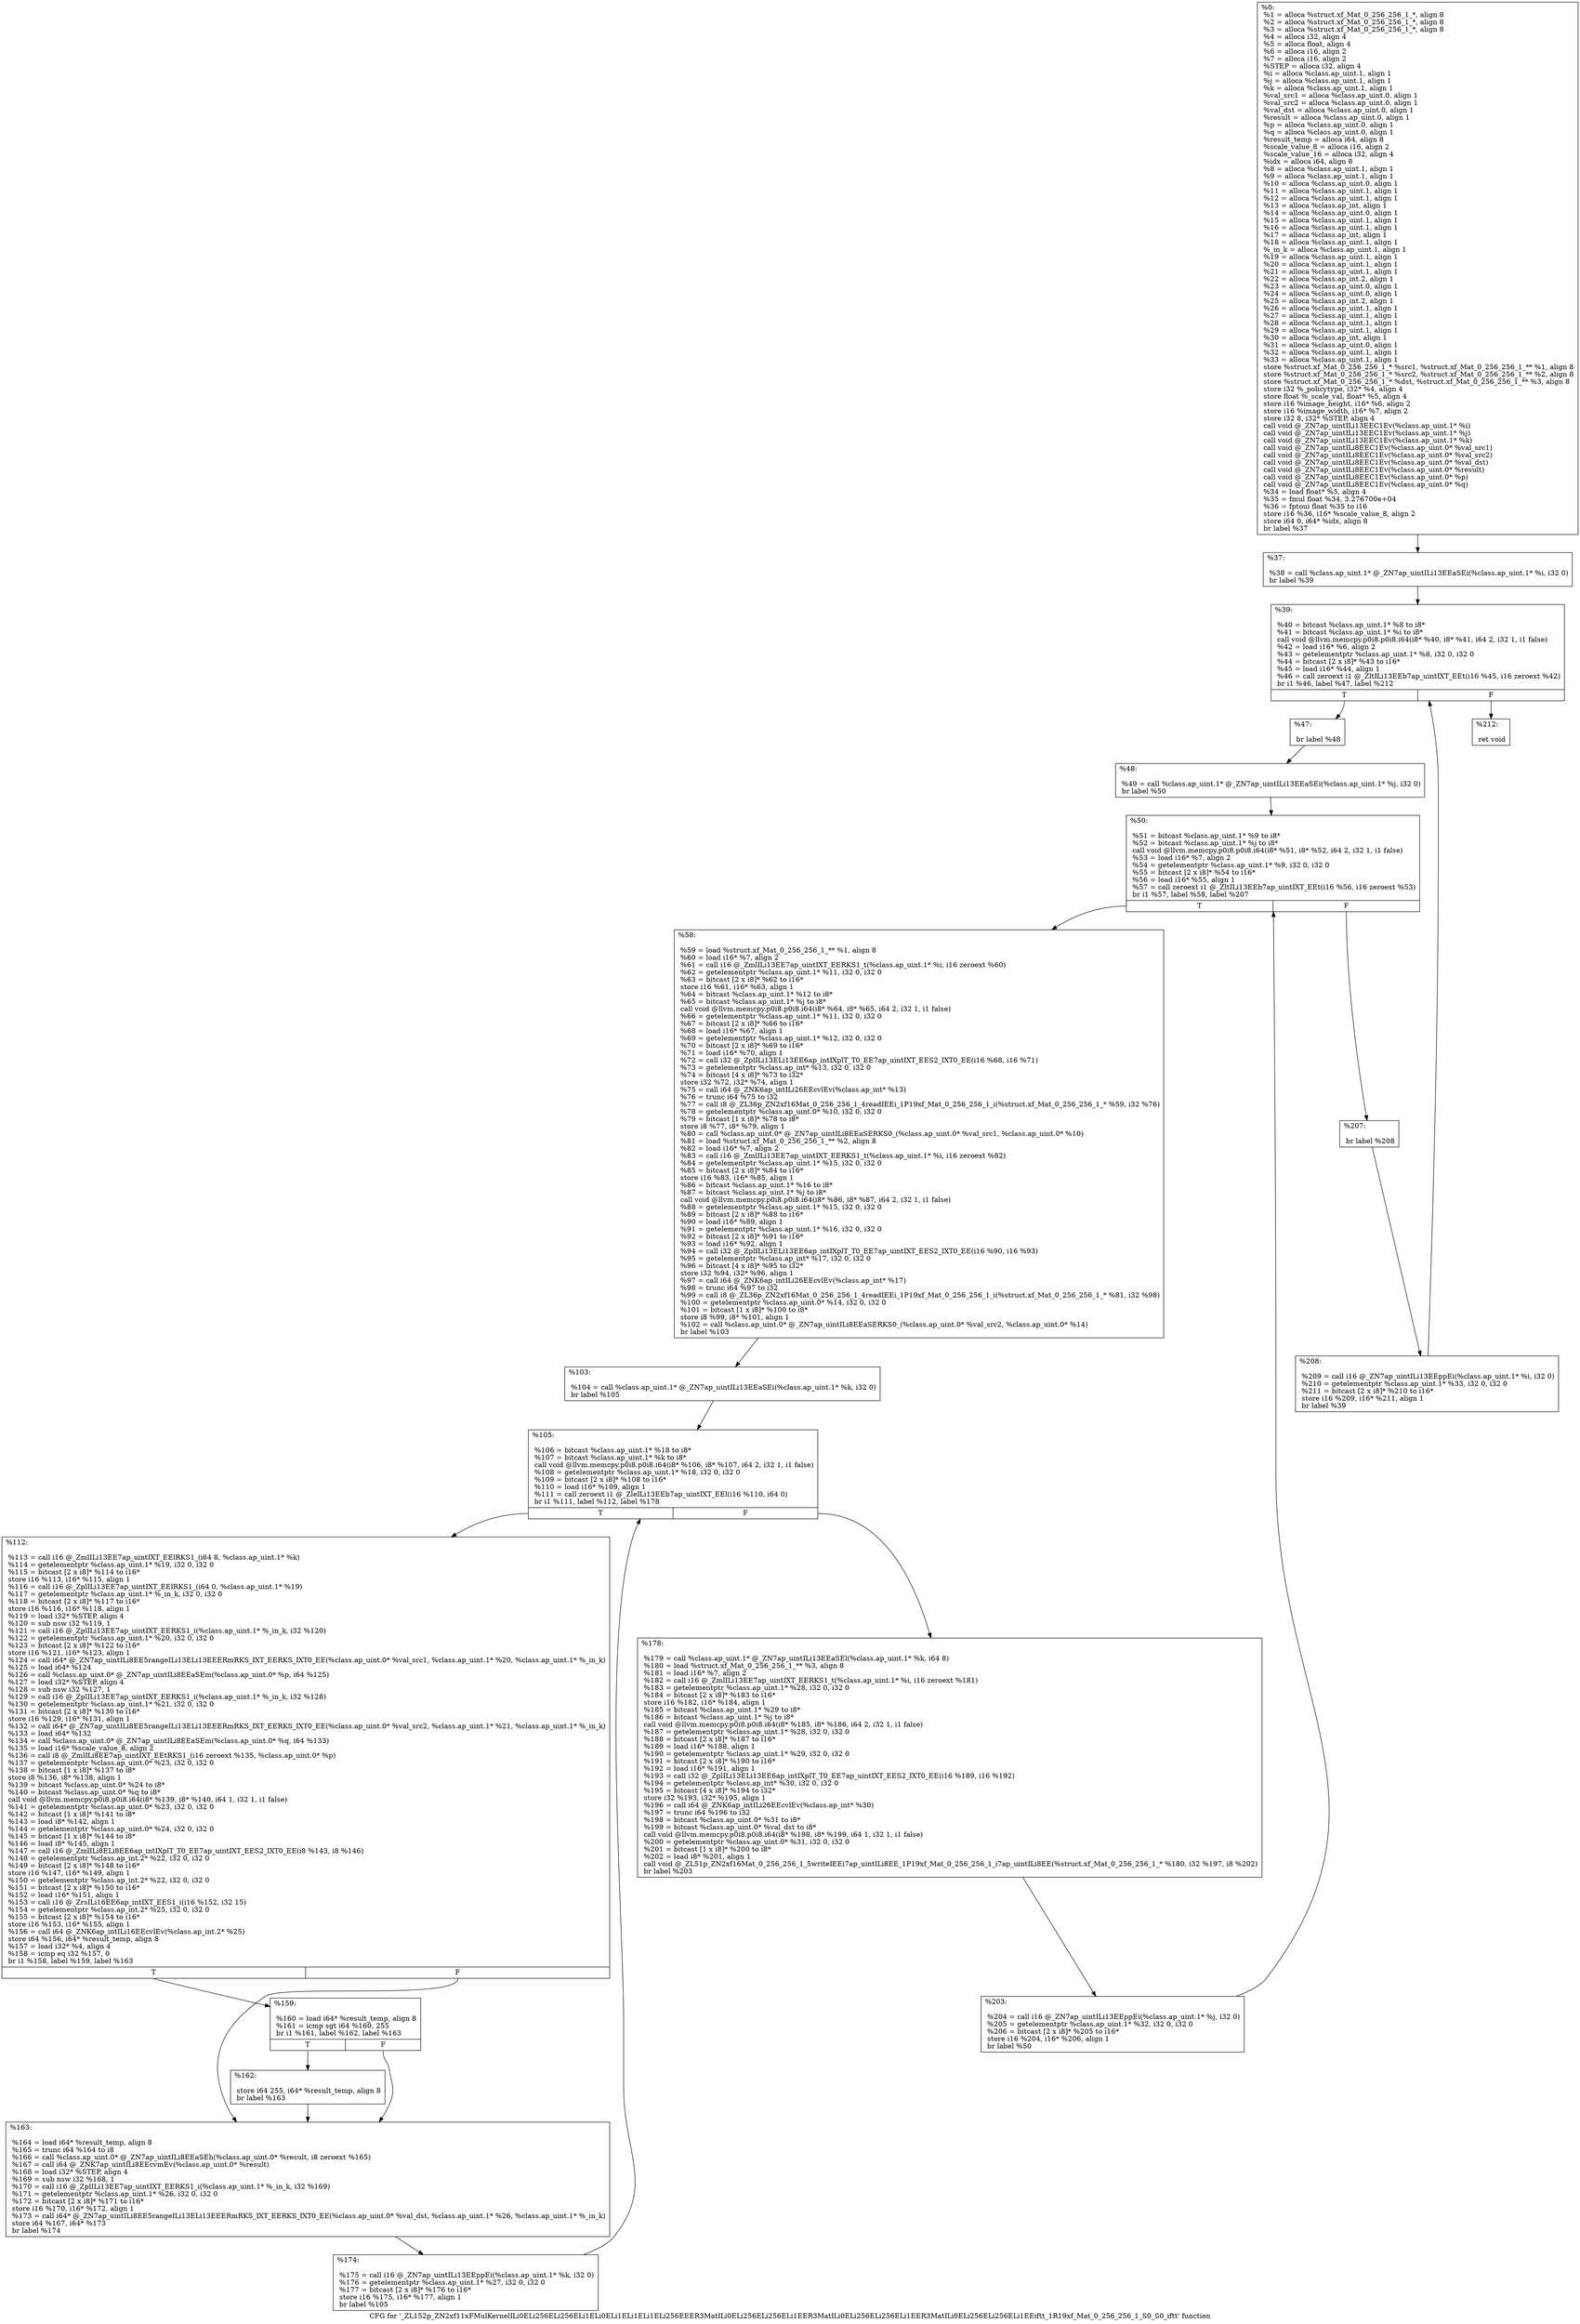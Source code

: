 digraph "CFG for '_ZL152p_ZN2xf11xFMulKernelILi0ELi256ELi256ELi1ELi0ELi1ELi1ELi1ELi256EEER3MatILi0ELi256ELi256ELi1EER3MatILi0ELi256ELi256ELi1EER3MatILi0ELi256ELi256ELi1EEiftt_1R19xf_Mat_0_256_256_1_S0_S0_iftt' function" {
	label="CFG for '_ZL152p_ZN2xf11xFMulKernelILi0ELi256ELi256ELi1ELi0ELi1ELi1ELi1ELi256EEER3MatILi0ELi256ELi256ELi1EER3MatILi0ELi256ELi256ELi1EER3MatILi0ELi256ELi256ELi1EEiftt_1R19xf_Mat_0_256_256_1_S0_S0_iftt' function";

	Node0x2141fd0 [shape=record,label="{%0:\l  %1 = alloca %struct.xf_Mat_0_256_256_1_*, align 8\l  %2 = alloca %struct.xf_Mat_0_256_256_1_*, align 8\l  %3 = alloca %struct.xf_Mat_0_256_256_1_*, align 8\l  %4 = alloca i32, align 4\l  %5 = alloca float, align 4\l  %6 = alloca i16, align 2\l  %7 = alloca i16, align 2\l  %STEP = alloca i32, align 4\l  %i = alloca %class.ap_uint.1, align 1\l  %j = alloca %class.ap_uint.1, align 1\l  %k = alloca %class.ap_uint.1, align 1\l  %val_src1 = alloca %class.ap_uint.0, align 1\l  %val_src2 = alloca %class.ap_uint.0, align 1\l  %val_dst = alloca %class.ap_uint.0, align 1\l  %result = alloca %class.ap_uint.0, align 1\l  %p = alloca %class.ap_uint.0, align 1\l  %q = alloca %class.ap_uint.0, align 1\l  %result_temp = alloca i64, align 8\l  %scale_value_8 = alloca i16, align 2\l  %scale_value_16 = alloca i32, align 4\l  %idx = alloca i64, align 8\l  %8 = alloca %class.ap_uint.1, align 1\l  %9 = alloca %class.ap_uint.1, align 1\l  %10 = alloca %class.ap_uint.0, align 1\l  %11 = alloca %class.ap_uint.1, align 1\l  %12 = alloca %class.ap_uint.1, align 1\l  %13 = alloca %class.ap_int, align 1\l  %14 = alloca %class.ap_uint.0, align 1\l  %15 = alloca %class.ap_uint.1, align 1\l  %16 = alloca %class.ap_uint.1, align 1\l  %17 = alloca %class.ap_int, align 1\l  %18 = alloca %class.ap_uint.1, align 1\l  %_in_k = alloca %class.ap_uint.1, align 1\l  %19 = alloca %class.ap_uint.1, align 1\l  %20 = alloca %class.ap_uint.1, align 1\l  %21 = alloca %class.ap_uint.1, align 1\l  %22 = alloca %class.ap_int.2, align 1\l  %23 = alloca %class.ap_uint.0, align 1\l  %24 = alloca %class.ap_uint.0, align 1\l  %25 = alloca %class.ap_int.2, align 1\l  %26 = alloca %class.ap_uint.1, align 1\l  %27 = alloca %class.ap_uint.1, align 1\l  %28 = alloca %class.ap_uint.1, align 1\l  %29 = alloca %class.ap_uint.1, align 1\l  %30 = alloca %class.ap_int, align 1\l  %31 = alloca %class.ap_uint.0, align 1\l  %32 = alloca %class.ap_uint.1, align 1\l  %33 = alloca %class.ap_uint.1, align 1\l  store %struct.xf_Mat_0_256_256_1_* %src1, %struct.xf_Mat_0_256_256_1_** %1, align 8\l  store %struct.xf_Mat_0_256_256_1_* %src2, %struct.xf_Mat_0_256_256_1_** %2, align 8\l  store %struct.xf_Mat_0_256_256_1_* %dst, %struct.xf_Mat_0_256_256_1_** %3, align 8\l  store i32 %_policytype, i32* %4, align 4\l  store float %_scale_val, float* %5, align 4\l  store i16 %image_height, i16* %6, align 2\l  store i16 %image_width, i16* %7, align 2\l  store i32 8, i32* %STEP, align 4\l  call void @_ZN7ap_uintILi13EEC1Ev(%class.ap_uint.1* %i)\l  call void @_ZN7ap_uintILi13EEC1Ev(%class.ap_uint.1* %j)\l  call void @_ZN7ap_uintILi13EEC1Ev(%class.ap_uint.1* %k)\l  call void @_ZN7ap_uintILi8EEC1Ev(%class.ap_uint.0* %val_src1)\l  call void @_ZN7ap_uintILi8EEC1Ev(%class.ap_uint.0* %val_src2)\l  call void @_ZN7ap_uintILi8EEC1Ev(%class.ap_uint.0* %val_dst)\l  call void @_ZN7ap_uintILi8EEC1Ev(%class.ap_uint.0* %result)\l  call void @_ZN7ap_uintILi8EEC1Ev(%class.ap_uint.0* %p)\l  call void @_ZN7ap_uintILi8EEC1Ev(%class.ap_uint.0* %q)\l  %34 = load float* %5, align 4\l  %35 = fmul float %34, 3.276700e+04\l  %36 = fptoui float %35 to i16\l  store i16 %36, i16* %scale_value_8, align 2\l  store i64 0, i64* %idx, align 8\l  br label %37\l}"];
	Node0x2141fd0 -> Node0x214ace0;
	Node0x214ace0 [shape=record,label="{%37:\l\l  %38 = call %class.ap_uint.1* @_ZN7ap_uintILi13EEaSEi(%class.ap_uint.1* %i, i32 0)\l  br label %39\l}"];
	Node0x214ace0 -> Node0x214bf10;
	Node0x214bf10 [shape=record,label="{%39:\l\l  %40 = bitcast %class.ap_uint.1* %8 to i8*\l  %41 = bitcast %class.ap_uint.1* %i to i8*\l  call void @llvm.memcpy.p0i8.p0i8.i64(i8* %40, i8* %41, i64 2, i32 1, i1 false)\l  %42 = load i16* %6, align 2\l  %43 = getelementptr %class.ap_uint.1* %8, i32 0, i32 0\l  %44 = bitcast [2 x i8]* %43 to i16*\l  %45 = load i16* %44, align 1\l  %46 = call zeroext i1 @_ZltILi13EEb7ap_uintIXT_EEt(i16 %45, i16 zeroext %42)\l  br i1 %46, label %47, label %212\l|{<s0>T|<s1>F}}"];
	Node0x214bf10:s0 -> Node0x214c670;
	Node0x214bf10:s1 -> Node0x214c6d0;
	Node0x214c670 [shape=record,label="{%47:\l\l  br label %48\l}"];
	Node0x214c670 -> Node0x214c820;
	Node0x214c820 [shape=record,label="{%48:\l\l  %49 = call %class.ap_uint.1* @_ZN7ap_uintILi13EEaSEi(%class.ap_uint.1* %j, i32 0)\l  br label %50\l}"];
	Node0x214c820 -> Node0x214c9e0;
	Node0x214c9e0 [shape=record,label="{%50:\l\l  %51 = bitcast %class.ap_uint.1* %9 to i8*\l  %52 = bitcast %class.ap_uint.1* %j to i8*\l  call void @llvm.memcpy.p0i8.p0i8.i64(i8* %51, i8* %52, i64 2, i32 1, i1 false)\l  %53 = load i16* %7, align 2\l  %54 = getelementptr %class.ap_uint.1* %9, i32 0, i32 0\l  %55 = bitcast [2 x i8]* %54 to i16*\l  %56 = load i16* %55, align 1\l  %57 = call zeroext i1 @_ZltILi13EEb7ap_uintIXT_EEt(i16 %56, i16 zeroext %53)\l  br i1 %57, label %58, label %207\l|{<s0>T|<s1>F}}"];
	Node0x214c9e0:s0 -> Node0x214cfa0;
	Node0x214c9e0:s1 -> Node0x214d040;
	Node0x214cfa0 [shape=record,label="{%58:\l\l  %59 = load %struct.xf_Mat_0_256_256_1_** %1, align 8\l  %60 = load i16* %7, align 2\l  %61 = call i16 @_ZmlILi13EE7ap_uintIXT_EERKS1_t(%class.ap_uint.1* %i, i16 zeroext %60)\l  %62 = getelementptr %class.ap_uint.1* %11, i32 0, i32 0\l  %63 = bitcast [2 x i8]* %62 to i16*\l  store i16 %61, i16* %63, align 1\l  %64 = bitcast %class.ap_uint.1* %12 to i8*\l  %65 = bitcast %class.ap_uint.1* %j to i8*\l  call void @llvm.memcpy.p0i8.p0i8.i64(i8* %64, i8* %65, i64 2, i32 1, i1 false)\l  %66 = getelementptr %class.ap_uint.1* %11, i32 0, i32 0\l  %67 = bitcast [2 x i8]* %66 to i16*\l  %68 = load i16* %67, align 1\l  %69 = getelementptr %class.ap_uint.1* %12, i32 0, i32 0\l  %70 = bitcast [2 x i8]* %69 to i16*\l  %71 = load i16* %70, align 1\l  %72 = call i32 @_ZplILi13ELi13EE6ap_intIXplT_T0_EE7ap_uintIXT_EES2_IXT0_EE(i16 %68, i16 %71)\l  %73 = getelementptr %class.ap_int* %13, i32 0, i32 0\l  %74 = bitcast [4 x i8]* %73 to i32*\l  store i32 %72, i32* %74, align 1\l  %75 = call i64 @_ZNK6ap_intILi26EEcvlEv(%class.ap_int* %13)\l  %76 = trunc i64 %75 to i32\l  %77 = call i8 @_ZL36p_ZN2xf16Mat_0_256_256_1_4readIEEi_1P19xf_Mat_0_256_256_1_i(%struct.xf_Mat_0_256_256_1_* %59, i32 %76)\l  %78 = getelementptr %class.ap_uint.0* %10, i32 0, i32 0\l  %79 = bitcast [1 x i8]* %78 to i8*\l  store i8 %77, i8* %79, align 1\l  %80 = call %class.ap_uint.0* @_ZN7ap_uintILi8EEaSERKS0_(%class.ap_uint.0* %val_src1, %class.ap_uint.0* %10)\l  %81 = load %struct.xf_Mat_0_256_256_1_** %2, align 8\l  %82 = load i16* %7, align 2\l  %83 = call i16 @_ZmlILi13EE7ap_uintIXT_EERKS1_t(%class.ap_uint.1* %i, i16 zeroext %82)\l  %84 = getelementptr %class.ap_uint.1* %15, i32 0, i32 0\l  %85 = bitcast [2 x i8]* %84 to i16*\l  store i16 %83, i16* %85, align 1\l  %86 = bitcast %class.ap_uint.1* %16 to i8*\l  %87 = bitcast %class.ap_uint.1* %j to i8*\l  call void @llvm.memcpy.p0i8.p0i8.i64(i8* %86, i8* %87, i64 2, i32 1, i1 false)\l  %88 = getelementptr %class.ap_uint.1* %15, i32 0, i32 0\l  %89 = bitcast [2 x i8]* %88 to i16*\l  %90 = load i16* %89, align 1\l  %91 = getelementptr %class.ap_uint.1* %16, i32 0, i32 0\l  %92 = bitcast [2 x i8]* %91 to i16*\l  %93 = load i16* %92, align 1\l  %94 = call i32 @_ZplILi13ELi13EE6ap_intIXplT_T0_EE7ap_uintIXT_EES2_IXT0_EE(i16 %90, i16 %93)\l  %95 = getelementptr %class.ap_int* %17, i32 0, i32 0\l  %96 = bitcast [4 x i8]* %95 to i32*\l  store i32 %94, i32* %96, align 1\l  %97 = call i64 @_ZNK6ap_intILi26EEcvlEv(%class.ap_int* %17)\l  %98 = trunc i64 %97 to i32\l  %99 = call i8 @_ZL36p_ZN2xf16Mat_0_256_256_1_4readIEEi_1P19xf_Mat_0_256_256_1_i(%struct.xf_Mat_0_256_256_1_* %81, i32 %98)\l  %100 = getelementptr %class.ap_uint.0* %14, i32 0, i32 0\l  %101 = bitcast [1 x i8]* %100 to i8*\l  store i8 %99, i8* %101, align 1\l  %102 = call %class.ap_uint.0* @_ZN7ap_uintILi8EEaSERKS0_(%class.ap_uint.0* %val_src2, %class.ap_uint.0* %14)\l  br label %103\l}"];
	Node0x214cfa0 -> Node0x214e780;
	Node0x214e780 [shape=record,label="{%103:\l\l  %104 = call %class.ap_uint.1* @_ZN7ap_uintILi13EEaSEi(%class.ap_uint.1* %k, i32 0)\l  br label %105\l}"];
	Node0x214e780 -> Node0x214f790;
	Node0x214f790 [shape=record,label="{%105:\l\l  %106 = bitcast %class.ap_uint.1* %18 to i8*\l  %107 = bitcast %class.ap_uint.1* %k to i8*\l  call void @llvm.memcpy.p0i8.p0i8.i64(i8* %106, i8* %107, i64 2, i32 1, i1 false)\l  %108 = getelementptr %class.ap_uint.1* %18, i32 0, i32 0\l  %109 = bitcast [2 x i8]* %108 to i16*\l  %110 = load i16* %109, align 1\l  %111 = call zeroext i1 @_ZleILi13EEb7ap_uintIXT_EEl(i16 %110, i64 0)\l  br i1 %111, label %112, label %178\l|{<s0>T|<s1>F}}"];
	Node0x214f790:s0 -> Node0x214fde0;
	Node0x214f790:s1 -> Node0x214fe80;
	Node0x214fde0 [shape=record,label="{%112:\l\l  %113 = call i16 @_ZmlILi13EE7ap_uintIXT_EElRKS1_(i64 8, %class.ap_uint.1* %k)\l  %114 = getelementptr %class.ap_uint.1* %19, i32 0, i32 0\l  %115 = bitcast [2 x i8]* %114 to i16*\l  store i16 %113, i16* %115, align 1\l  %116 = call i16 @_ZplILi13EE7ap_uintIXT_EElRKS1_(i64 0, %class.ap_uint.1* %19)\l  %117 = getelementptr %class.ap_uint.1* %_in_k, i32 0, i32 0\l  %118 = bitcast [2 x i8]* %117 to i16*\l  store i16 %116, i16* %118, align 1\l  %119 = load i32* %STEP, align 4\l  %120 = sub nsw i32 %119, 1\l  %121 = call i16 @_ZplILi13EE7ap_uintIXT_EERKS1_i(%class.ap_uint.1* %_in_k, i32 %120)\l  %122 = getelementptr %class.ap_uint.1* %20, i32 0, i32 0\l  %123 = bitcast [2 x i8]* %122 to i16*\l  store i16 %121, i16* %123, align 1\l  %124 = call i64* @_ZN7ap_uintILi8EE5rangeILi13ELi13EEERmRKS_IXT_EERKS_IXT0_EE(%class.ap_uint.0* %val_src1, %class.ap_uint.1* %20, %class.ap_uint.1* %_in_k)\l  %125 = load i64* %124\l  %126 = call %class.ap_uint.0* @_ZN7ap_uintILi8EEaSEm(%class.ap_uint.0* %p, i64 %125)\l  %127 = load i32* %STEP, align 4\l  %128 = sub nsw i32 %127, 1\l  %129 = call i16 @_ZplILi13EE7ap_uintIXT_EERKS1_i(%class.ap_uint.1* %_in_k, i32 %128)\l  %130 = getelementptr %class.ap_uint.1* %21, i32 0, i32 0\l  %131 = bitcast [2 x i8]* %130 to i16*\l  store i16 %129, i16* %131, align 1\l  %132 = call i64* @_ZN7ap_uintILi8EE5rangeILi13ELi13EEERmRKS_IXT_EERKS_IXT0_EE(%class.ap_uint.0* %val_src2, %class.ap_uint.1* %21, %class.ap_uint.1* %_in_k)\l  %133 = load i64* %132\l  %134 = call %class.ap_uint.0* @_ZN7ap_uintILi8EEaSEm(%class.ap_uint.0* %q, i64 %133)\l  %135 = load i16* %scale_value_8, align 2\l  %136 = call i8 @_ZmlILi8EE7ap_uintIXT_EEtRKS1_(i16 zeroext %135, %class.ap_uint.0* %p)\l  %137 = getelementptr %class.ap_uint.0* %23, i32 0, i32 0\l  %138 = bitcast [1 x i8]* %137 to i8*\l  store i8 %136, i8* %138, align 1\l  %139 = bitcast %class.ap_uint.0* %24 to i8*\l  %140 = bitcast %class.ap_uint.0* %q to i8*\l  call void @llvm.memcpy.p0i8.p0i8.i64(i8* %139, i8* %140, i64 1, i32 1, i1 false)\l  %141 = getelementptr %class.ap_uint.0* %23, i32 0, i32 0\l  %142 = bitcast [1 x i8]* %141 to i8*\l  %143 = load i8* %142, align 1\l  %144 = getelementptr %class.ap_uint.0* %24, i32 0, i32 0\l  %145 = bitcast [1 x i8]* %144 to i8*\l  %146 = load i8* %145, align 1\l  %147 = call i16 @_ZmlILi8ELi8EE6ap_intIXplT_T0_EE7ap_uintIXT_EES2_IXT0_EE(i8 %143, i8 %146)\l  %148 = getelementptr %class.ap_int.2* %22, i32 0, i32 0\l  %149 = bitcast [2 x i8]* %148 to i16*\l  store i16 %147, i16* %149, align 1\l  %150 = getelementptr %class.ap_int.2* %22, i32 0, i32 0\l  %151 = bitcast [2 x i8]* %150 to i16*\l  %152 = load i16* %151, align 1\l  %153 = call i16 @_ZrsILi16EE6ap_intIXT_EES1_i(i16 %152, i32 15)\l  %154 = getelementptr %class.ap_int.2* %25, i32 0, i32 0\l  %155 = bitcast [2 x i8]* %154 to i16*\l  store i16 %153, i16* %155, align 1\l  %156 = call i64 @_ZNK6ap_intILi16EEcvlEv(%class.ap_int.2* %25)\l  store i64 %156, i64* %result_temp, align 8\l  %157 = load i32* %4, align 4\l  %158 = icmp eq i32 %157, 0\l  br i1 %158, label %159, label %163\l|{<s0>T|<s1>F}}"];
	Node0x214fde0:s0 -> Node0x2153db0;
	Node0x214fde0:s1 -> Node0x2153e50;
	Node0x2153db0 [shape=record,label="{%159:\l\l  %160 = load i64* %result_temp, align 8\l  %161 = icmp sgt i64 %160, 255\l  br i1 %161, label %162, label %163\l|{<s0>T|<s1>F}}"];
	Node0x2153db0:s0 -> Node0x2154100;
	Node0x2153db0:s1 -> Node0x2153e50;
	Node0x2154100 [shape=record,label="{%162:\l\l  store i64 255, i64* %result_temp, align 8\l  br label %163\l}"];
	Node0x2154100 -> Node0x2153e50;
	Node0x2153e50 [shape=record,label="{%163:\l\l  %164 = load i64* %result_temp, align 8\l  %165 = trunc i64 %164 to i8\l  %166 = call %class.ap_uint.0* @_ZN7ap_uintILi8EEaSEh(%class.ap_uint.0* %result, i8 zeroext %165)\l  %167 = call i64 @_ZNK7ap_uintILi8EEcvmEv(%class.ap_uint.0* %result)\l  %168 = load i32* %STEP, align 4\l  %169 = sub nsw i32 %168, 1\l  %170 = call i16 @_ZplILi13EE7ap_uintIXT_EERKS1_i(%class.ap_uint.1* %_in_k, i32 %169)\l  %171 = getelementptr %class.ap_uint.1* %26, i32 0, i32 0\l  %172 = bitcast [2 x i8]* %171 to i16*\l  store i16 %170, i16* %172, align 1\l  %173 = call i64* @_ZN7ap_uintILi8EE5rangeILi13ELi13EEERmRKS_IXT_EERKS_IXT0_EE(%class.ap_uint.0* %val_dst, %class.ap_uint.1* %26, %class.ap_uint.1* %_in_k)\l  store i64 %167, i64* %173\l  br label %174\l}"];
	Node0x2153e50 -> Node0x2154a20;
	Node0x2154a20 [shape=record,label="{%174:\l\l  %175 = call i16 @_ZN7ap_uintILi13EEppEi(%class.ap_uint.1* %k, i32 0)\l  %176 = getelementptr %class.ap_uint.1* %27, i32 0, i32 0\l  %177 = bitcast [2 x i8]* %176 to i16*\l  store i16 %175, i16* %177, align 1\l  br label %105\l}"];
	Node0x2154a20 -> Node0x214f790;
	Node0x214fe80 [shape=record,label="{%178:\l\l  %179 = call %class.ap_uint.1* @_ZN7ap_uintILi13EEaSEl(%class.ap_uint.1* %k, i64 8)\l  %180 = load %struct.xf_Mat_0_256_256_1_** %3, align 8\l  %181 = load i16* %7, align 2\l  %182 = call i16 @_ZmlILi13EE7ap_uintIXT_EERKS1_t(%class.ap_uint.1* %i, i16 zeroext %181)\l  %183 = getelementptr %class.ap_uint.1* %28, i32 0, i32 0\l  %184 = bitcast [2 x i8]* %183 to i16*\l  store i16 %182, i16* %184, align 1\l  %185 = bitcast %class.ap_uint.1* %29 to i8*\l  %186 = bitcast %class.ap_uint.1* %j to i8*\l  call void @llvm.memcpy.p0i8.p0i8.i64(i8* %185, i8* %186, i64 2, i32 1, i1 false)\l  %187 = getelementptr %class.ap_uint.1* %28, i32 0, i32 0\l  %188 = bitcast [2 x i8]* %187 to i16*\l  %189 = load i16* %188, align 1\l  %190 = getelementptr %class.ap_uint.1* %29, i32 0, i32 0\l  %191 = bitcast [2 x i8]* %190 to i16*\l  %192 = load i16* %191, align 1\l  %193 = call i32 @_ZplILi13ELi13EE6ap_intIXplT_T0_EE7ap_uintIXT_EES2_IXT0_EE(i16 %189, i16 %192)\l  %194 = getelementptr %class.ap_int* %30, i32 0, i32 0\l  %195 = bitcast [4 x i8]* %194 to i32*\l  store i32 %193, i32* %195, align 1\l  %196 = call i64 @_ZNK6ap_intILi26EEcvlEv(%class.ap_int* %30)\l  %197 = trunc i64 %196 to i32\l  %198 = bitcast %class.ap_uint.0* %31 to i8*\l  %199 = bitcast %class.ap_uint.0* %val_dst to i8*\l  call void @llvm.memcpy.p0i8.p0i8.i64(i8* %198, i8* %199, i64 1, i32 1, i1 false)\l  %200 = getelementptr %class.ap_uint.0* %31, i32 0, i32 0\l  %201 = bitcast [1 x i8]* %200 to i8*\l  %202 = load i8* %201, align 1\l  call void @_ZL51p_ZN2xf16Mat_0_256_256_1_5writeIEEi7ap_uintILi8EE_1P19xf_Mat_0_256_256_1_i7ap_uintILi8EE(%struct.xf_Mat_0_256_256_1_* %180, i32 %197, i8 %202)\l  br label %203\l}"];
	Node0x214fe80 -> Node0x21553a0;
	Node0x21553a0 [shape=record,label="{%203:\l\l  %204 = call i16 @_ZN7ap_uintILi13EEppEi(%class.ap_uint.1* %j, i32 0)\l  %205 = getelementptr %class.ap_uint.1* %32, i32 0, i32 0\l  %206 = bitcast [2 x i8]* %205 to i16*\l  store i16 %204, i16* %206, align 1\l  br label %50\l}"];
	Node0x21553a0 -> Node0x214c9e0;
	Node0x214d040 [shape=record,label="{%207:\l\l  br label %208\l}"];
	Node0x214d040 -> Node0x21569f0;
	Node0x21569f0 [shape=record,label="{%208:\l\l  %209 = call i16 @_ZN7ap_uintILi13EEppEi(%class.ap_uint.1* %i, i32 0)\l  %210 = getelementptr %class.ap_uint.1* %33, i32 0, i32 0\l  %211 = bitcast [2 x i8]* %210 to i16*\l  store i16 %209, i16* %211, align 1\l  br label %39\l}"];
	Node0x21569f0 -> Node0x214bf10;
	Node0x214c6d0 [shape=record,label="{%212:\l\l  ret void\l}"];
}
